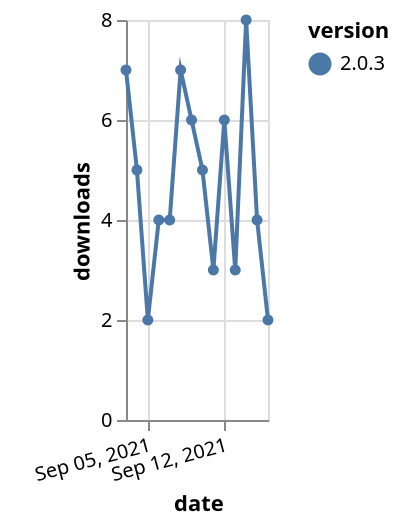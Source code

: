 {"$schema": "https://vega.github.io/schema/vega-lite/v5.json", "description": "A simple bar chart with embedded data.", "data": {"values": [{"date": "2021-09-03", "total": 8224, "delta": 7, "version": "2.0.3"}, {"date": "2021-09-04", "total": 8229, "delta": 5, "version": "2.0.3"}, {"date": "2021-09-05", "total": 8231, "delta": 2, "version": "2.0.3"}, {"date": "2021-09-06", "total": 8235, "delta": 4, "version": "2.0.3"}, {"date": "2021-09-07", "total": 8239, "delta": 4, "version": "2.0.3"}, {"date": "2021-09-08", "total": 8246, "delta": 7, "version": "2.0.3"}, {"date": "2021-09-09", "total": 8252, "delta": 6, "version": "2.0.3"}, {"date": "2021-09-10", "total": 8257, "delta": 5, "version": "2.0.3"}, {"date": "2021-09-11", "total": 8260, "delta": 3, "version": "2.0.3"}, {"date": "2021-09-12", "total": 8266, "delta": 6, "version": "2.0.3"}, {"date": "2021-09-13", "total": 8269, "delta": 3, "version": "2.0.3"}, {"date": "2021-09-14", "total": 8277, "delta": 8, "version": "2.0.3"}, {"date": "2021-09-15", "total": 8281, "delta": 4, "version": "2.0.3"}, {"date": "2021-09-16", "total": 8283, "delta": 2, "version": "2.0.3"}]}, "width": "container", "mark": {"type": "line", "point": {"filled": true}}, "encoding": {"x": {"field": "date", "type": "temporal", "timeUnit": "yearmonthdate", "title": "date", "axis": {"labelAngle": -15}}, "y": {"field": "delta", "type": "quantitative", "title": "downloads"}, "color": {"field": "version", "type": "nominal"}, "tooltip": {"field": "delta"}}}